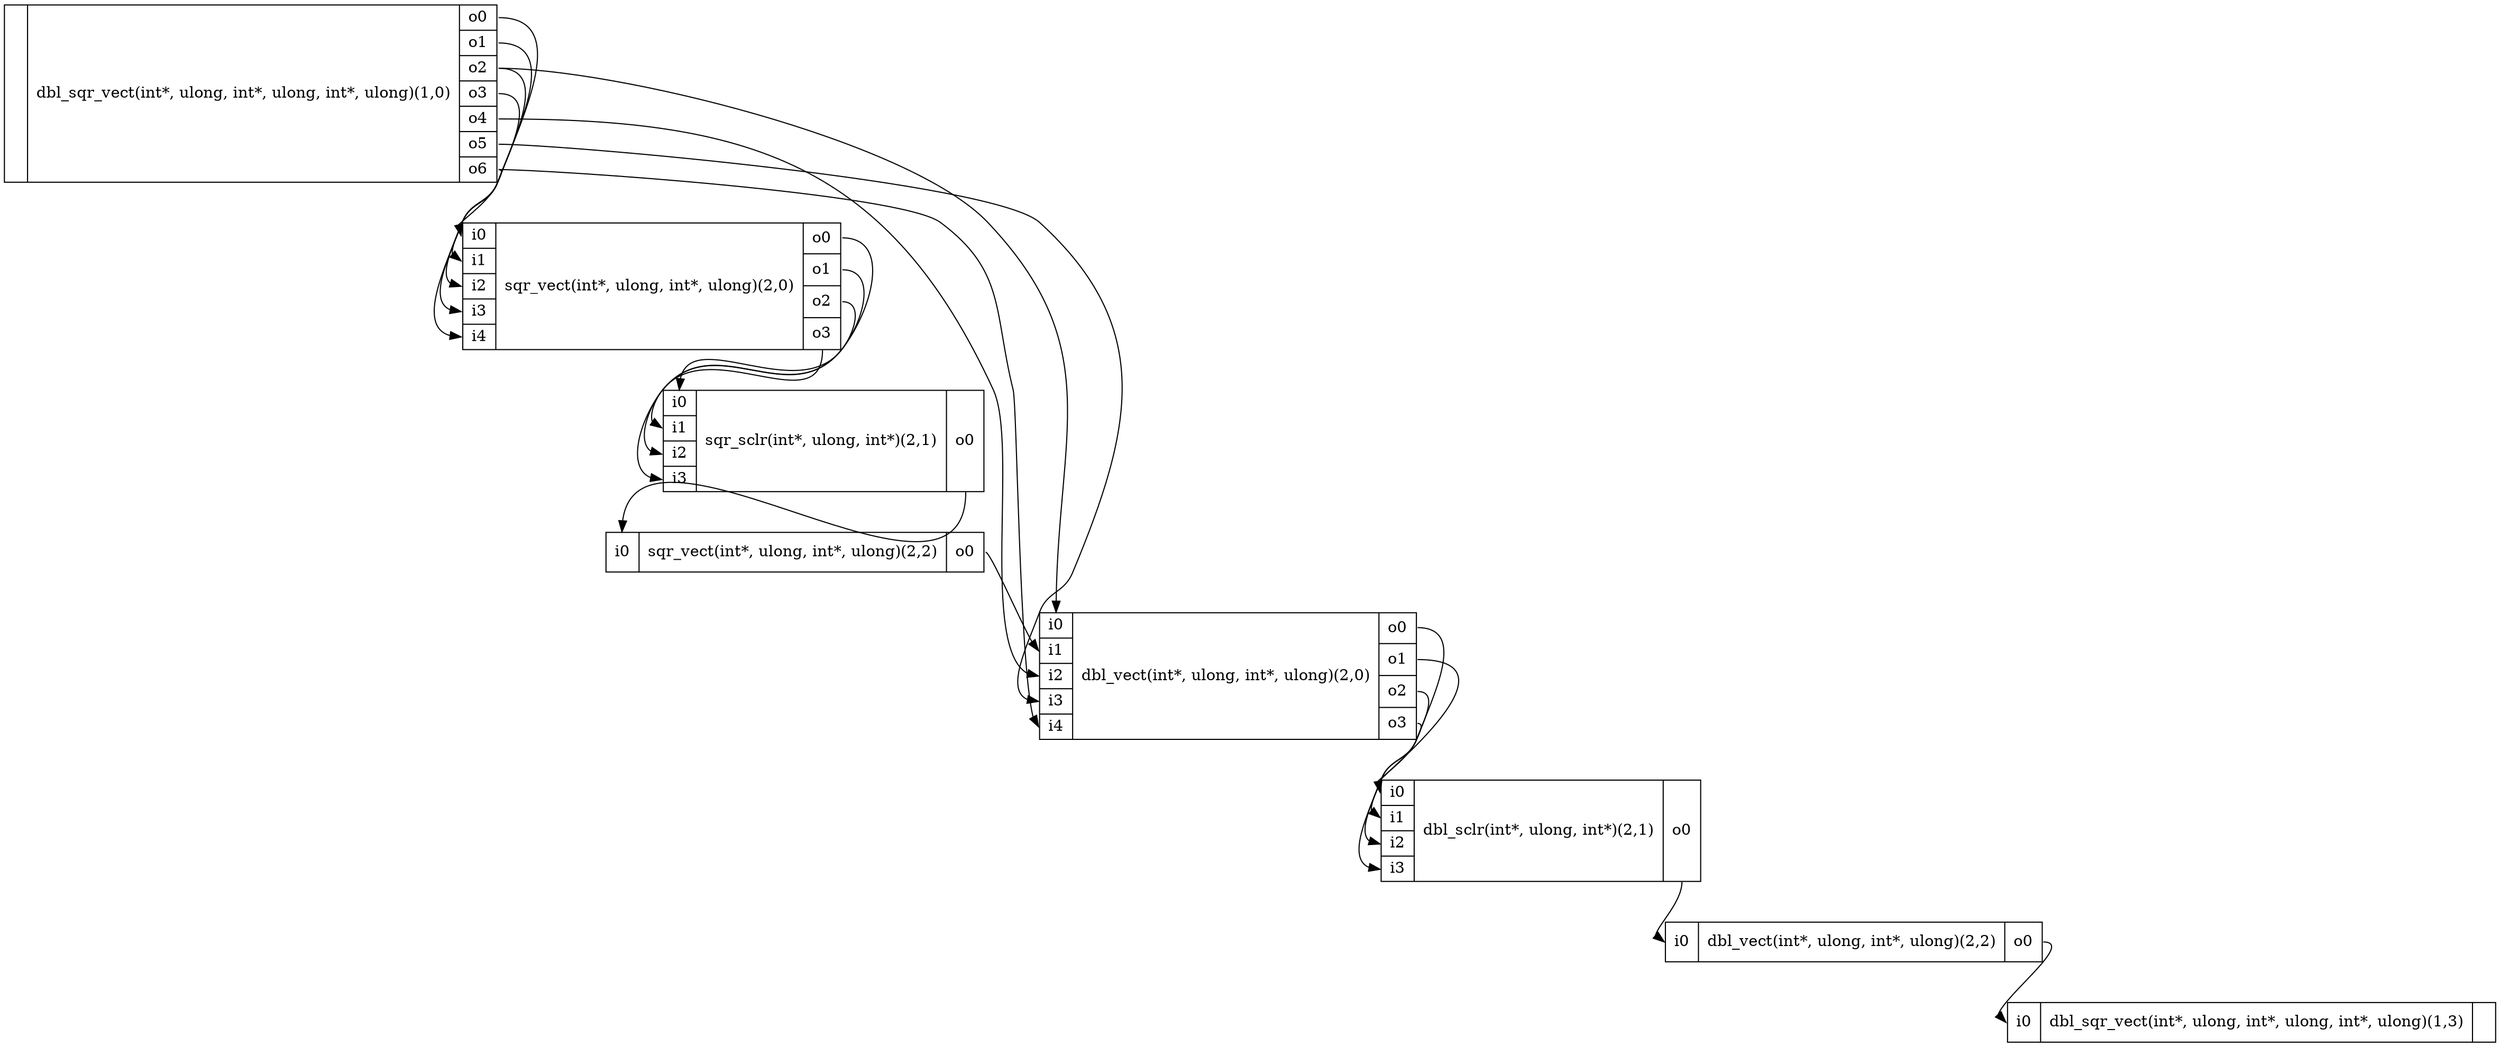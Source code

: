digraph structs {
	node [shape=record];
	"dbl_sclr(int*, ulong, int*)(2,1)" [label="{<i0>i0|<i1>i1|<i2>i2|<i3>i3}|dbl_sclr(int*, ulong, int*)(2,1)|{<o0>o0}"];
	"sqr_vect(int*, ulong, int*, ulong)(2,2)" [label="{<i0>i0}|sqr_vect(int*, ulong, int*, ulong)(2,2)|{<o0>o0}"];
	"dbl_sqr_vect(int*, ulong, int*, ulong, int*, ulong)(1,0)" [label="{}|dbl_sqr_vect(int*, ulong, int*, ulong, int*, ulong)(1,0)|{<o0>o0|<o1>o1|<o2>o2|<o3>o3|<o4>o4|<o5>o5|<o6>o6}"];
	"sqr_vect(int*, ulong, int*, ulong)(2,0)" [label="{<i0>i0|<i1>i1|<i2>i2|<i3>i3|<i4>i4}|sqr_vect(int*, ulong, int*, ulong)(2,0)|{<o0>o0|<o1>o1|<o2>o2|<o3>o3}"];
	"dbl_vect(int*, ulong, int*, ulong)(2,2)" [label="{<i0>i0}|dbl_vect(int*, ulong, int*, ulong)(2,2)|{<o0>o0}"];
	"dbl_sqr_vect(int*, ulong, int*, ulong, int*, ulong)(1,3)" [label="{<i0>i0}|dbl_sqr_vect(int*, ulong, int*, ulong, int*, ulong)(1,3)|{}"];
	"sqr_sclr(int*, ulong, int*)(2,1)" [label="{<i0>i0|<i1>i1|<i2>i2|<i3>i3}|sqr_sclr(int*, ulong, int*)(2,1)|{<o0>o0}"];
	"dbl_vect(int*, ulong, int*, ulong)(2,0)" [label="{<i0>i0|<i1>i1|<i2>i2|<i3>i3|<i4>i4}|dbl_vect(int*, ulong, int*, ulong)(2,0)|{<o0>o0|<o1>o1|<o2>o2|<o3>o3}"];

	"dbl_sclr(int*, ulong, int*)(2,1)" -> "dbl_vect(int*, ulong, int*, ulong)(2,2)" [headport=i0, tailport=o0, ];
	"dbl_sqr_vect(int*, ulong, int*, ulong, int*, ulong)(1,0)" -> "dbl_vect(int*, ulong, int*, ulong)(2,0)" [headport=i2, tailport=o4, ];
	"sqr_vect(int*, ulong, int*, ulong)(2,0)" -> "sqr_sclr(int*, ulong, int*)(2,1)" [headport=i3, tailport=o3, ];
	"dbl_sqr_vect(int*, ulong, int*, ulong, int*, ulong)(1,0)" -> "dbl_vect(int*, ulong, int*, ulong)(2,0)" [headport=i4, tailport=o6, ];
	"dbl_sqr_vect(int*, ulong, int*, ulong, int*, ulong)(1,0)" -> "sqr_vect(int*, ulong, int*, ulong)(2,0)" [headport=i4, tailport=o6, ];
	"dbl_sqr_vect(int*, ulong, int*, ulong, int*, ulong)(1,0)" -> "sqr_vect(int*, ulong, int*, ulong)(2,0)" [headport=i3, tailport=o3, ];
	"sqr_vect(int*, ulong, int*, ulong)(2,0)" -> "sqr_sclr(int*, ulong, int*)(2,1)" [headport=i2, tailport=o2, ];
	"dbl_sqr_vect(int*, ulong, int*, ulong, int*, ulong)(1,0)" -> "dbl_vect(int*, ulong, int*, ulong)(2,0)" [headport=i0, tailport=o2, ];
	"dbl_sqr_vect(int*, ulong, int*, ulong, int*, ulong)(1,0)" -> "sqr_vect(int*, ulong, int*, ulong)(2,0)" [headport=i2, tailport=o2, ];
	"sqr_vect(int*, ulong, int*, ulong)(2,0)" -> "sqr_sclr(int*, ulong, int*)(2,1)" [headport=i1, tailport=o1, ];
	"dbl_vect(int*, ulong, int*, ulong)(2,0)" -> "dbl_sclr(int*, ulong, int*)(2,1)" [headport=i2, tailport=o2, ];
	"dbl_sqr_vect(int*, ulong, int*, ulong, int*, ulong)(1,0)" -> "sqr_vect(int*, ulong, int*, ulong)(2,0)" [headport=i0, tailport=o0, ];
	"sqr_vect(int*, ulong, int*, ulong)(2,2)" -> "dbl_vect(int*, ulong, int*, ulong)(2,0)" [headport=i1, tailport=o0, ];
	"dbl_vect(int*, ulong, int*, ulong)(2,0)" -> "dbl_sclr(int*, ulong, int*)(2,1)" [headport=i3, tailport=o3, ];
	"dbl_sqr_vect(int*, ulong, int*, ulong, int*, ulong)(1,0)" -> "sqr_vect(int*, ulong, int*, ulong)(2,0)" [headport=i1, tailport=o1, ];
	"sqr_vect(int*, ulong, int*, ulong)(2,0)" -> "sqr_sclr(int*, ulong, int*)(2,1)" [headport=i0, tailport=o0, ];
	"dbl_sqr_vect(int*, ulong, int*, ulong, int*, ulong)(1,0)" -> "dbl_vect(int*, ulong, int*, ulong)(2,0)" [headport=i3, tailport=o5, ];
	"sqr_sclr(int*, ulong, int*)(2,1)" -> "sqr_vect(int*, ulong, int*, ulong)(2,2)" [headport=i0, tailport=o0, ];
	"dbl_vect(int*, ulong, int*, ulong)(2,2)" -> "dbl_sqr_vect(int*, ulong, int*, ulong, int*, ulong)(1,3)" [headport=i0, tailport=o0, ];
	"dbl_vect(int*, ulong, int*, ulong)(2,0)" -> "dbl_sclr(int*, ulong, int*)(2,1)" [headport=i0, tailport=o0, ];
	"dbl_vect(int*, ulong, int*, ulong)(2,0)" -> "dbl_sclr(int*, ulong, int*)(2,1)" [headport=i1, tailport=o1, ];
}
